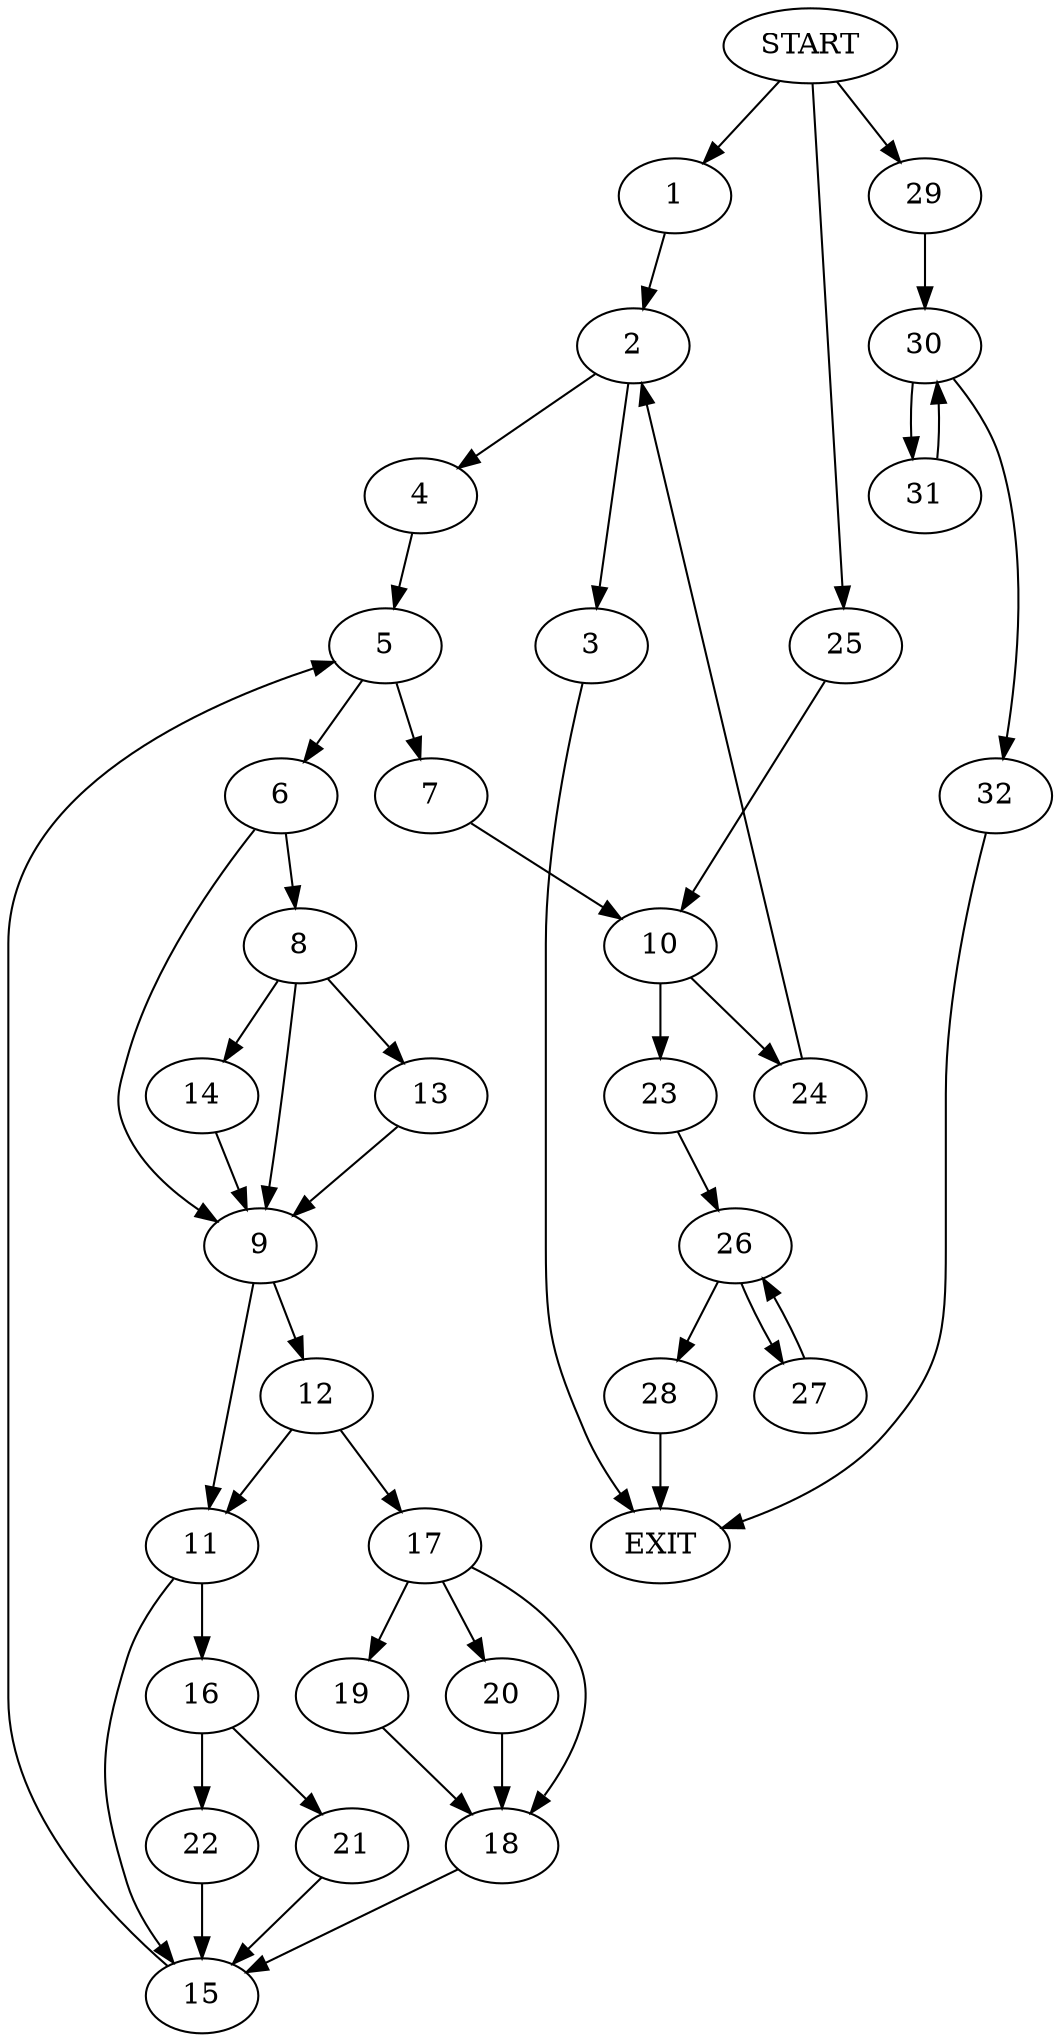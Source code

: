 digraph {
0 [label="START"]
33 [label="EXIT"]
0 -> 1
1 -> 2
2 -> 3
2 -> 4
4 -> 5
3 -> 33
5 -> 6
5 -> 7
6 -> 8
6 -> 9
7 -> 10
9 -> 11
9 -> 12
8 -> 9
8 -> 13
8 -> 14
13 -> 9
14 -> 9
11 -> 15
11 -> 16
12 -> 11
12 -> 17
17 -> 18
17 -> 19
17 -> 20
18 -> 15
19 -> 18
20 -> 18
15 -> 5
16 -> 21
16 -> 22
22 -> 15
21 -> 15
10 -> 23
10 -> 24
0 -> 25
25 -> 10
23 -> 26
24 -> 2
26 -> 27
26 -> 28
27 -> 26
28 -> 33
0 -> 29
29 -> 30
30 -> 31
30 -> 32
31 -> 30
32 -> 33
}
